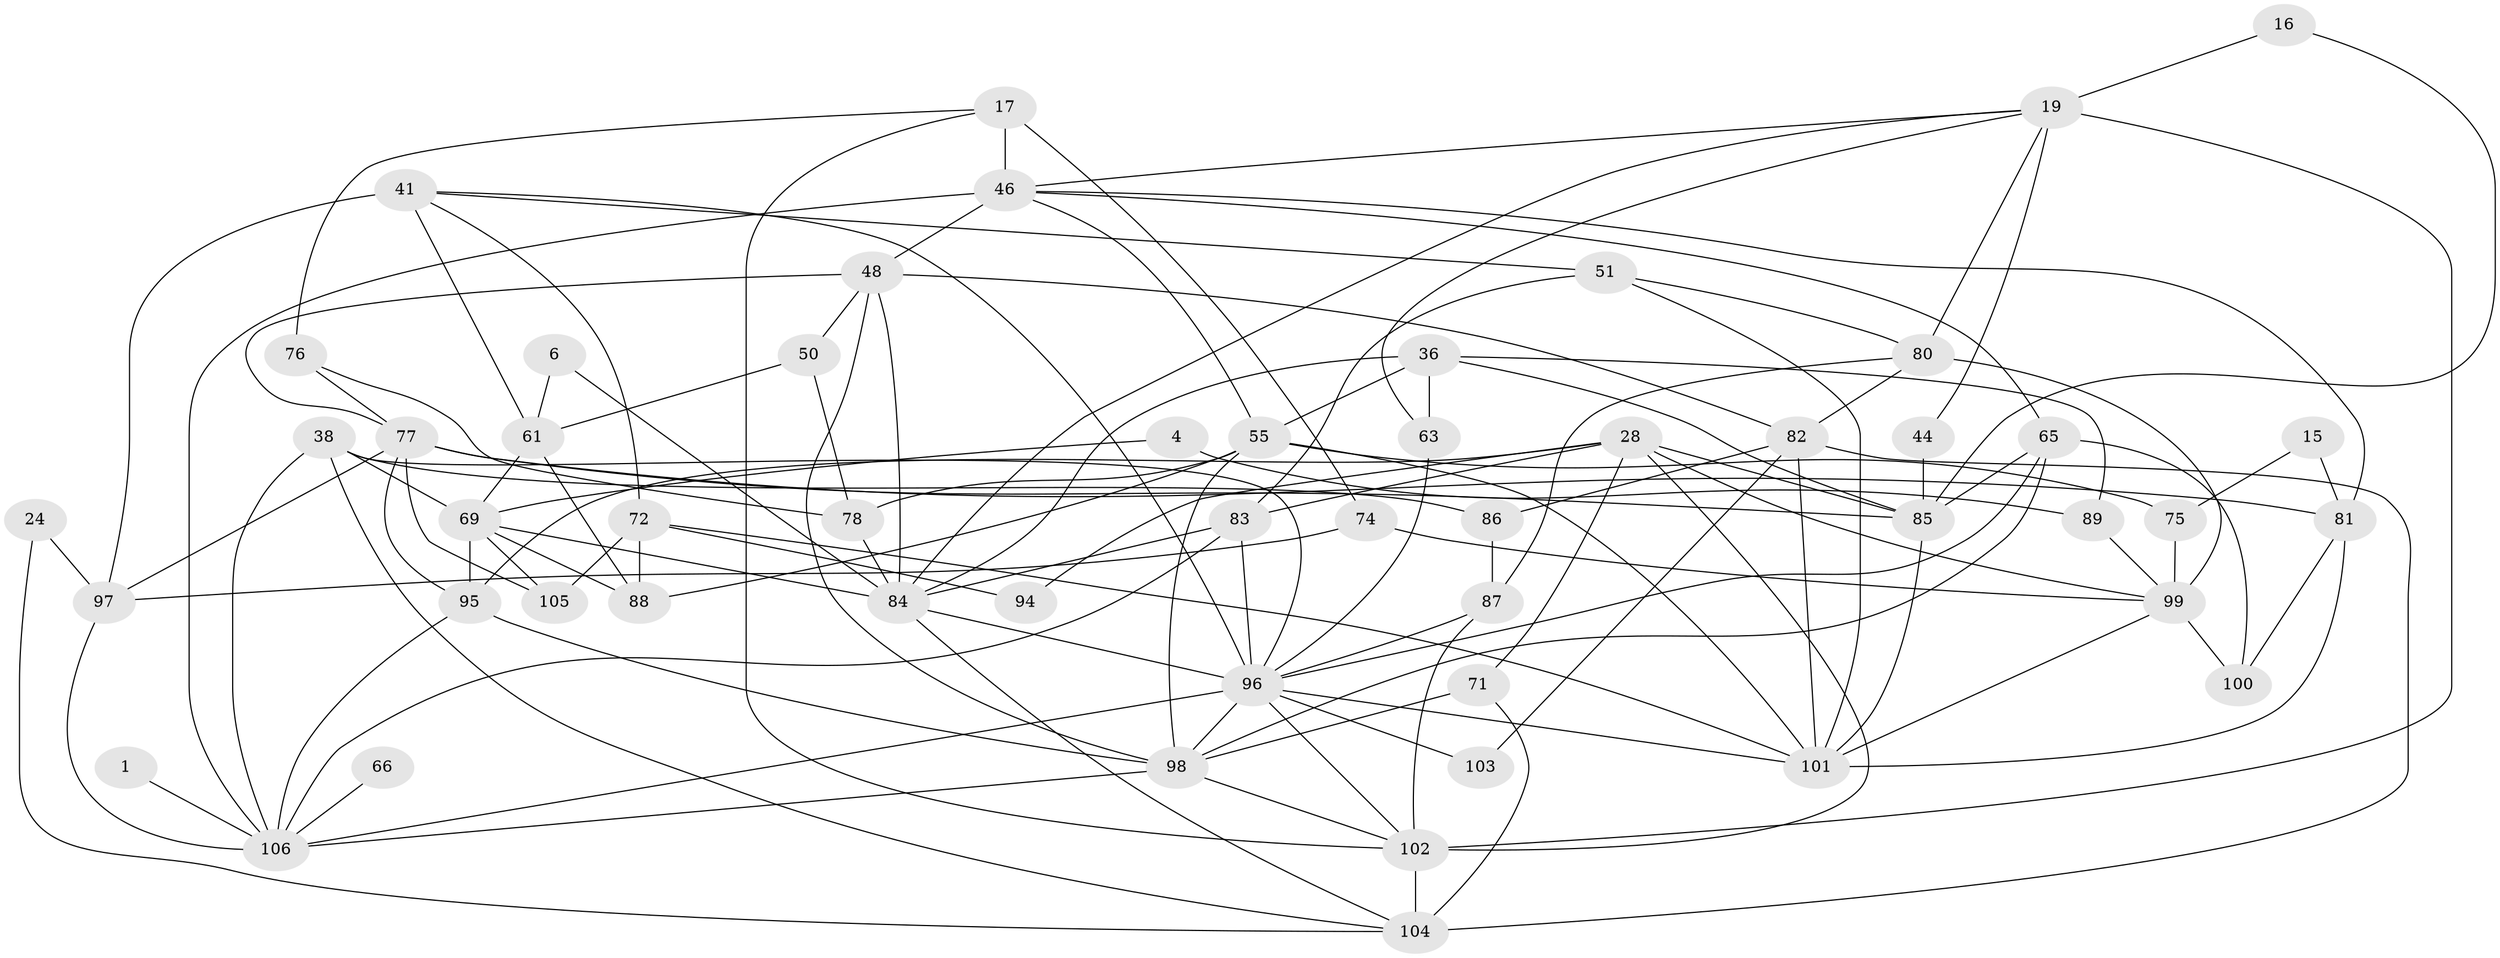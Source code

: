 // original degree distribution, {2: 0.1509433962264151, 4: 0.27358490566037735, 7: 0.018867924528301886, 3: 0.24528301886792453, 5: 0.1792452830188679, 6: 0.11320754716981132, 9: 0.009433962264150943, 8: 0.009433962264150943}
// Generated by graph-tools (version 1.1) at 2025/50/03/09/25 04:50:21]
// undirected, 53 vertices, 125 edges
graph export_dot {
graph [start="1"]
  node [color=gray90,style=filled];
  1;
  4;
  6;
  15;
  16;
  17;
  19 [super="+3+11"];
  24;
  28 [super="+27"];
  36;
  38;
  41 [super="+8"];
  44;
  46 [super="+5+43"];
  48 [super="+30"];
  50 [super="+47"];
  51;
  55 [super="+10+49"];
  61;
  63;
  65;
  66;
  69 [super="+23+42+62"];
  71 [super="+29"];
  72 [super="+13"];
  74 [super="+64"];
  75 [super="+37"];
  76;
  77 [super="+35"];
  78 [super="+40"];
  80 [super="+70"];
  81 [super="+32"];
  82 [super="+2"];
  83 [super="+60"];
  84 [super="+52"];
  85 [super="+22"];
  86 [super="+12"];
  87;
  88;
  89;
  94;
  95;
  96 [super="+91+68"];
  97 [super="+93"];
  98 [super="+33+90"];
  99 [super="+26"];
  100;
  101 [super="+39+92"];
  102 [super="+25"];
  103;
  104 [super="+67"];
  105;
  106 [super="+58+73+79"];
  1 -- 106 [weight=2];
  4 -- 89;
  4 -- 69;
  6 -- 61;
  6 -- 84;
  15 -- 81;
  15 -- 75;
  16 -- 19;
  16 -- 85;
  17 -- 102;
  17 -- 46 [weight=2];
  17 -- 74;
  17 -- 76;
  19 -- 63;
  19 -- 102 [weight=2];
  19 -- 80;
  19 -- 44;
  19 -- 46;
  19 -- 84;
  24 -- 104;
  24 -- 97;
  28 -- 95 [weight=2];
  28 -- 83;
  28 -- 94;
  28 -- 99;
  28 -- 85;
  28 -- 102;
  28 -- 71;
  36 -- 63;
  36 -- 89;
  36 -- 85;
  36 -- 84;
  36 -- 55;
  38 -- 86 [weight=2];
  38 -- 96;
  38 -- 104;
  38 -- 106;
  38 -- 69;
  41 -- 61 [weight=2];
  41 -- 51;
  41 -- 72;
  41 -- 97;
  41 -- 96;
  44 -- 85 [weight=2];
  46 -- 81 [weight=3];
  46 -- 65;
  46 -- 106 [weight=4];
  46 -- 48;
  46 -- 55;
  48 -- 82 [weight=2];
  48 -- 50 [weight=2];
  48 -- 98 [weight=2];
  48 -- 77;
  48 -- 84;
  50 -- 61;
  50 -- 78 [weight=2];
  51 -- 80;
  51 -- 83;
  51 -- 101;
  55 -- 88;
  55 -- 98;
  55 -- 75;
  55 -- 101;
  55 -- 78;
  61 -- 88;
  61 -- 69;
  63 -- 96;
  65 -- 85;
  65 -- 100;
  65 -- 98;
  65 -- 96;
  66 -- 106 [weight=2];
  69 -- 84 [weight=2];
  69 -- 95 [weight=2];
  69 -- 88;
  69 -- 105;
  71 -- 104;
  71 -- 98;
  72 -- 101;
  72 -- 88 [weight=2];
  72 -- 105;
  72 -- 94;
  74 -- 99;
  74 -- 97;
  75 -- 99 [weight=2];
  76 -- 78;
  76 -- 77;
  77 -- 85;
  77 -- 95;
  77 -- 97;
  77 -- 81;
  77 -- 105;
  78 -- 84 [weight=2];
  80 -- 99 [weight=2];
  80 -- 87;
  80 -- 82;
  81 -- 100;
  81 -- 101;
  82 -- 101 [weight=2];
  82 -- 103;
  82 -- 104 [weight=2];
  82 -- 86;
  83 -- 84 [weight=2];
  83 -- 96;
  83 -- 106;
  84 -- 104;
  84 -- 96;
  85 -- 101;
  86 -- 87;
  87 -- 102;
  87 -- 96;
  89 -- 99 [weight=2];
  95 -- 106;
  95 -- 98;
  96 -- 98 [weight=2];
  96 -- 103;
  96 -- 106 [weight=4];
  96 -- 101;
  96 -- 102;
  97 -- 106 [weight=2];
  98 -- 102;
  98 -- 106 [weight=2];
  99 -- 100;
  99 -- 101;
  102 -- 104;
}
